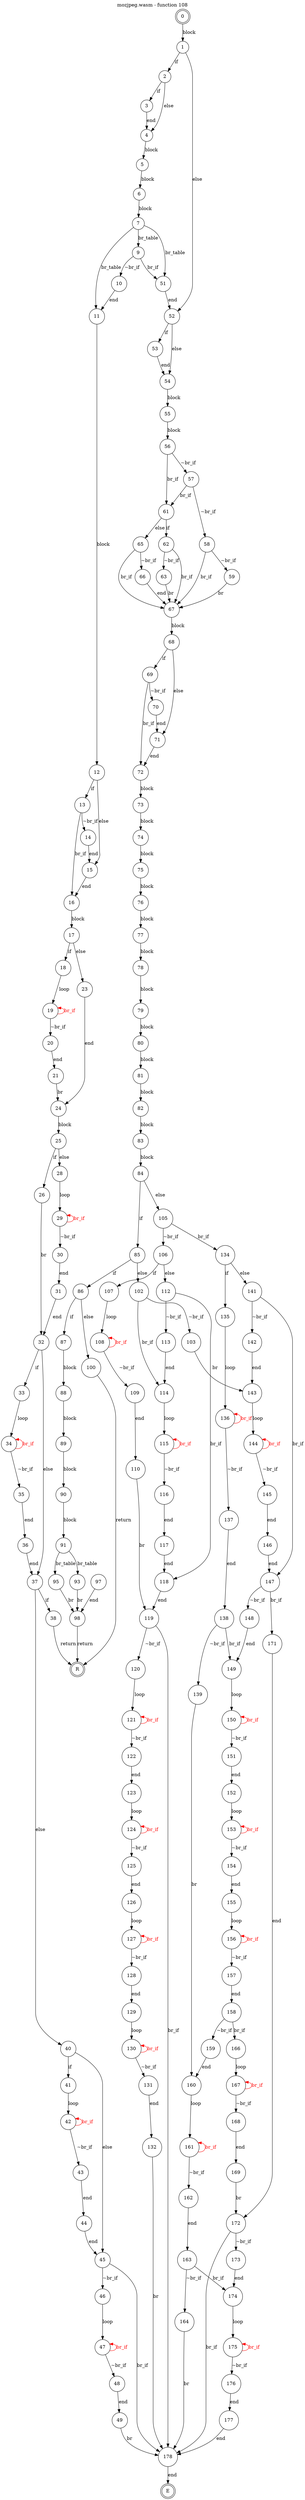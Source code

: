 digraph finite_state_machine {
    label = "mozjpeg.wasm - function 108"
    labelloc =  t
    labelfontsize = 16
    labelfontcolor = black
    labelfontname = "Helvetica"
    node [shape = doublecircle]; 0 E R ;
    node [shape = circle];
    0 -> 1[label="block"];
    1 -> 2[label="if"];
    1 -> 52[label="else"];
    2 -> 3[label="if"];
    2 -> 4[label="else"];
    3 -> 4[label="end"];
    4 -> 5[label="block"];
    5 -> 6[label="block"];
    6 -> 7[label="block"];
    7 -> 11[label="br_table"];
    7 -> 51[label="br_table"];
    7 -> 9[label="br_table"];
    9 -> 10[label="~br_if"];
    9 -> 51[label="br_if"];
    10 -> 11[label="end"];
    11 -> 12[label="block"];
    12 -> 13[label="if"];
    12 -> 15[label="else"];
    13 -> 14[label="~br_if"];
    13 -> 16[label="br_if"];
    14 -> 15[label="end"];
    15 -> 16[label="end"];
    16 -> 17[label="block"];
    17 -> 18[label="if"];
    17 -> 23[label="else"];
    18 -> 19[label="loop"];
    19 -> 20[label="~br_if"];
    19 -> 19[color="red" dir=back fontcolor="red" label="br_if"];
    20 -> 21[label="end"];
    21 -> 24[label="br"];
    23 -> 24[label="end"];
    24 -> 25[label="block"];
    25 -> 26[label="if"];
    25 -> 28[label="else"];
    26 -> 32[label="br"];
    28 -> 29[label="loop"];
    29 -> 30[label="~br_if"];
    29 -> 29[color="red" dir=back fontcolor="red" label="br_if"];
    30 -> 31[label="end"];
    31 -> 32[label="end"];
    32 -> 33[label="if"];
    32 -> 37[label="else"];
    33 -> 34[label="loop"];
    34 -> 35[label="~br_if"];
    34 -> 34[color="red" dir=back fontcolor="red" label="br_if"];
    35 -> 36[label="end"];
    36 -> 37[label="end"];
    37 -> 38[label="if"];
    37 -> 40[label="else"];
    38 -> R[label="return"];
    40 -> 41[label="if"];
    40 -> 45[label="else"];
    41 -> 42[label="loop"];
    42 -> 43[label="~br_if"];
    42 -> 42[color="red" dir=back fontcolor="red" label="br_if"];
    43 -> 44[label="end"];
    44 -> 45[label="end"];
    45 -> 46[label="~br_if"];
    45 -> 178[label="br_if"];
    46 -> 47[label="loop"];
    47 -> 48[label="~br_if"];
    47 -> 47[color="red" dir=back fontcolor="red" label="br_if"];
    48 -> 49[label="end"];
    49 -> 178[label="br"];
    51 -> 52[label="end"];
    52 -> 53[label="if"];
    52 -> 54[label="else"];
    53 -> 54[label="end"];
    54 -> 55[label="block"];
    55 -> 56[label="block"];
    56 -> 57[label="~br_if"];
    56 -> 61[label="br_if"];
    57 -> 58[label="~br_if"];
    57 -> 61[label="br_if"];
    58 -> 59[label="~br_if"];
    58 -> 67[label="br_if"];
    59 -> 67[label="br"];
    61 -> 62[label="if"];
    61 -> 65[label="else"];
    62 -> 63[label="~br_if"];
    62 -> 67[label="br_if"];
    63 -> 67[label="br"];
    65 -> 66[label="~br_if"];
    65 -> 67[label="br_if"];
    66 -> 67[label="end"];
    67 -> 68[label="block"];
    68 -> 69[label="if"];
    68 -> 71[label="else"];
    69 -> 70[label="~br_if"];
    69 -> 72[label="br_if"];
    70 -> 71[label="end"];
    71 -> 72[label="end"];
    72 -> 73[label="block"];
    73 -> 74[label="block"];
    74 -> 75[label="block"];
    75 -> 76[label="block"];
    76 -> 77[label="block"];
    77 -> 78[label="block"];
    78 -> 79[label="block"];
    79 -> 80[label="block"];
    80 -> 81[label="block"];
    81 -> 82[label="block"];
    82 -> 83[label="block"];
    83 -> 84[label="block"];
    84 -> 85[label="if"];
    84 -> 105[label="else"];
    85 -> 86[label="if"];
    85 -> 102[label="else"];
    86 -> 87[label="if"];
    86 -> 100[label="else"];
    87 -> 88[label="block"];
    88 -> 89[label="block"];
    89 -> 90[label="block"];
    90 -> 91[label="block"];
    91 -> 93[label="br_table"];
    91 -> 95[label="br_table"];
    93 -> 98[label="br"];
    95 -> 98[label="br"];
    97 -> 98[label="end"];
    98 -> R[label="return"];
    100 -> R[label="return"];
    102 -> 103[label="~br_if"];
    102 -> 114[label="br_if"];
    103 -> 143[label="br"];
    105 -> 106[label="~br_if"];
    105 -> 134[label="br_if"];
    106 -> 107[label="if"];
    106 -> 112[label="else"];
    107 -> 108[label="loop"];
    108 -> 109[label="~br_if"];
    108 -> 108[color="red" dir=back fontcolor="red" label="br_if"];
    109 -> 110[label="end"];
    110 -> 119[label="br"];
    112 -> 113[label="~br_if"];
    112 -> 118[label="br_if"];
    113 -> 114[label="end"];
    114 -> 115[label="loop"];
    115 -> 116[label="~br_if"];
    115 -> 115[color="red" dir=back fontcolor="red" label="br_if"];
    116 -> 117[label="end"];
    117 -> 118[label="end"];
    118 -> 119[label="end"];
    119 -> 120[label="~br_if"];
    119 -> 178[label="br_if"];
    120 -> 121[label="loop"];
    121 -> 122[label="~br_if"];
    121 -> 121[color="red" dir=back fontcolor="red" label="br_if"];
    122 -> 123[label="end"];
    123 -> 124[label="loop"];
    124 -> 125[label="~br_if"];
    124 -> 124[color="red" dir=back fontcolor="red" label="br_if"];
    125 -> 126[label="end"];
    126 -> 127[label="loop"];
    127 -> 128[label="~br_if"];
    127 -> 127[color="red" dir=back fontcolor="red" label="br_if"];
    128 -> 129[label="end"];
    129 -> 130[label="loop"];
    130 -> 131[label="~br_if"];
    130 -> 130[color="red" dir=back fontcolor="red" label="br_if"];
    131 -> 132[label="end"];
    132 -> 178[label="br"];
    134 -> 135[label="if"];
    134 -> 141[label="else"];
    135 -> 136[label="loop"];
    136 -> 137[label="~br_if"];
    136 -> 136[color="red" dir=back fontcolor="red" label="br_if"];
    137 -> 138[label="end"];
    138 -> 139[label="~br_if"];
    138 -> 149[label="br_if"];
    139 -> 160[label="br"];
    141 -> 142[label="~br_if"];
    141 -> 147[label="br_if"];
    142 -> 143[label="end"];
    143 -> 144[label="loop"];
    144 -> 145[label="~br_if"];
    144 -> 144[color="red" dir=back fontcolor="red" label="br_if"];
    145 -> 146[label="end"];
    146 -> 147[label="end"];
    147 -> 148[label="~br_if"];
    147 -> 171[label="br_if"];
    148 -> 149[label="end"];
    149 -> 150[label="loop"];
    150 -> 151[label="~br_if"];
    150 -> 150[color="red" dir=back fontcolor="red" label="br_if"];
    151 -> 152[label="end"];
    152 -> 153[label="loop"];
    153 -> 154[label="~br_if"];
    153 -> 153[color="red" dir=back fontcolor="red" label="br_if"];
    154 -> 155[label="end"];
    155 -> 156[label="loop"];
    156 -> 157[label="~br_if"];
    156 -> 156[color="red" dir=back fontcolor="red" label="br_if"];
    157 -> 158[label="end"];
    158 -> 159[label="~br_if"];
    158 -> 166[label="br_if"];
    159 -> 160[label="end"];
    160 -> 161[label="loop"];
    161 -> 162[label="~br_if"];
    161 -> 161[color="red" dir=back fontcolor="red" label="br_if"];
    162 -> 163[label="end"];
    163 -> 164[label="~br_if"];
    163 -> 174[label="br_if"];
    164 -> 178[label="br"];
    166 -> 167[label="loop"];
    167 -> 168[label="~br_if"];
    167 -> 167[color="red" dir=back fontcolor="red" label="br_if"];
    168 -> 169[label="end"];
    169 -> 172[label="br"];
    171 -> 172[label="end"];
    172 -> 173[label="~br_if"];
    172 -> 178[label="br_if"];
    173 -> 174[label="end"];
    174 -> 175[label="loop"];
    175 -> 176[label="~br_if"];
    175 -> 175[color="red" dir=back fontcolor="red" label="br_if"];
    176 -> 177[label="end"];
    177 -> 178[label="end"];
    178 -> E[label="end"];
}
